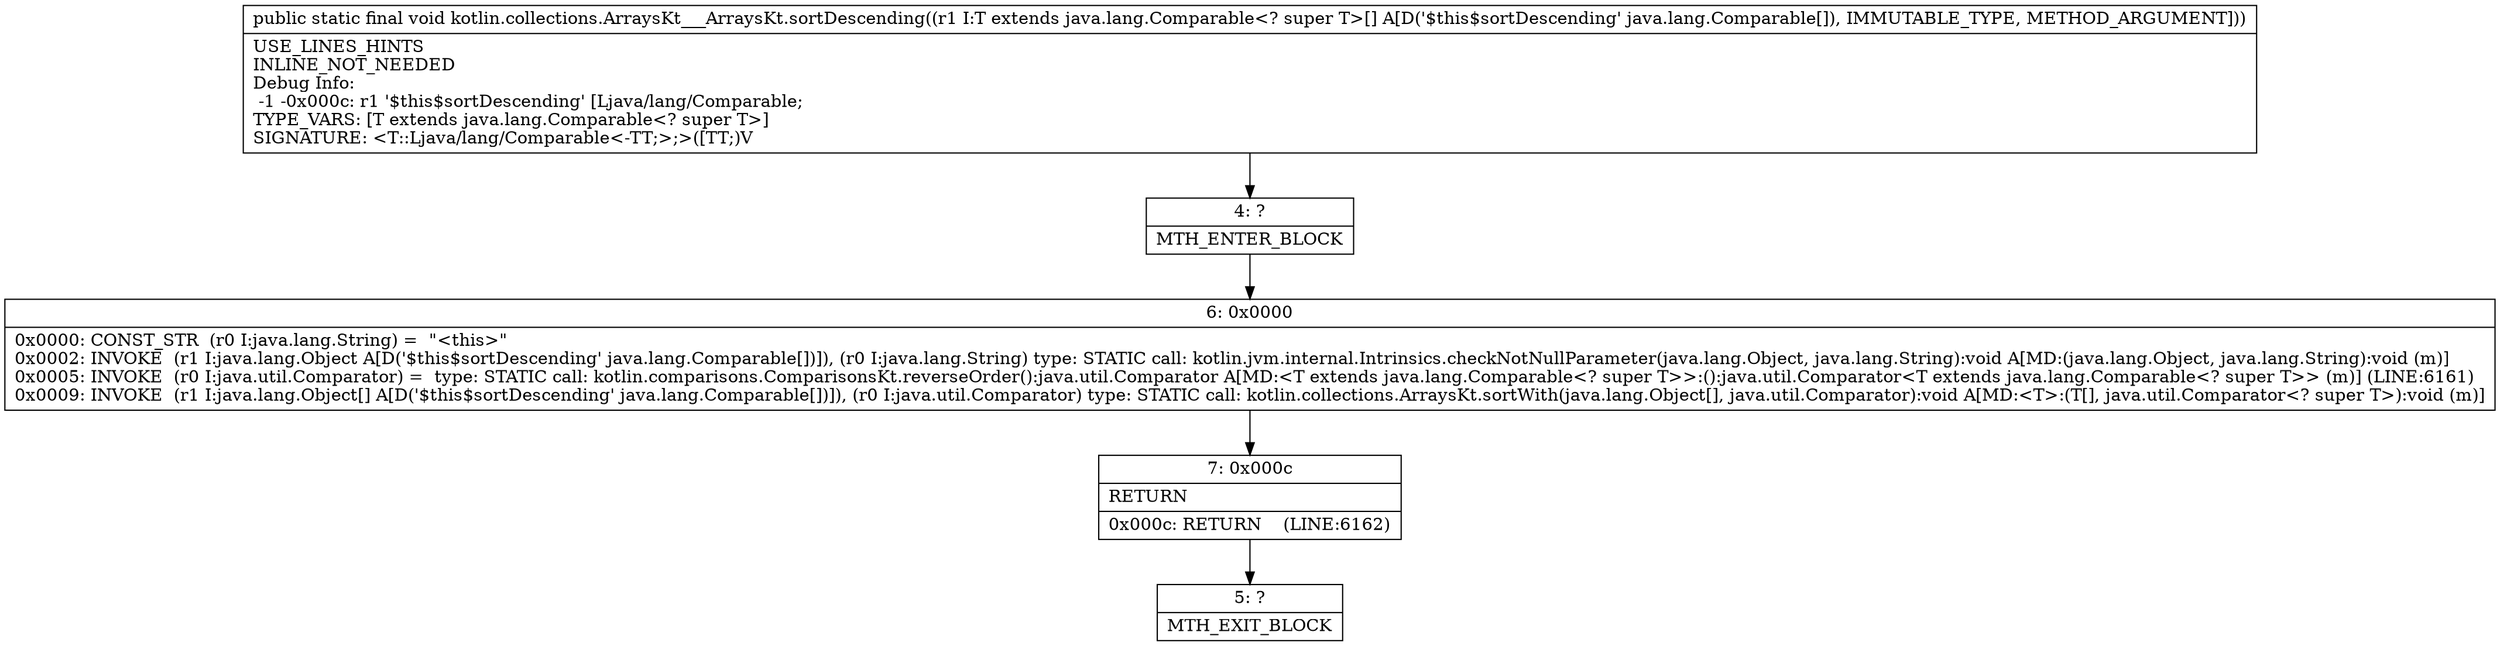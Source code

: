 digraph "CFG forkotlin.collections.ArraysKt___ArraysKt.sortDescending([Ljava\/lang\/Comparable;)V" {
Node_4 [shape=record,label="{4\:\ ?|MTH_ENTER_BLOCK\l}"];
Node_6 [shape=record,label="{6\:\ 0x0000|0x0000: CONST_STR  (r0 I:java.lang.String) =  \"\<this\>\" \l0x0002: INVOKE  (r1 I:java.lang.Object A[D('$this$sortDescending' java.lang.Comparable[])]), (r0 I:java.lang.String) type: STATIC call: kotlin.jvm.internal.Intrinsics.checkNotNullParameter(java.lang.Object, java.lang.String):void A[MD:(java.lang.Object, java.lang.String):void (m)]\l0x0005: INVOKE  (r0 I:java.util.Comparator) =  type: STATIC call: kotlin.comparisons.ComparisonsKt.reverseOrder():java.util.Comparator A[MD:\<T extends java.lang.Comparable\<? super T\>\>:():java.util.Comparator\<T extends java.lang.Comparable\<? super T\>\> (m)] (LINE:6161)\l0x0009: INVOKE  (r1 I:java.lang.Object[] A[D('$this$sortDescending' java.lang.Comparable[])]), (r0 I:java.util.Comparator) type: STATIC call: kotlin.collections.ArraysKt.sortWith(java.lang.Object[], java.util.Comparator):void A[MD:\<T\>:(T[], java.util.Comparator\<? super T\>):void (m)]\l}"];
Node_7 [shape=record,label="{7\:\ 0x000c|RETURN\l|0x000c: RETURN    (LINE:6162)\l}"];
Node_5 [shape=record,label="{5\:\ ?|MTH_EXIT_BLOCK\l}"];
MethodNode[shape=record,label="{public static final void kotlin.collections.ArraysKt___ArraysKt.sortDescending((r1 I:T extends java.lang.Comparable\<? super T\>[] A[D('$this$sortDescending' java.lang.Comparable[]), IMMUTABLE_TYPE, METHOD_ARGUMENT]))  | USE_LINES_HINTS\lINLINE_NOT_NEEDED\lDebug Info:\l  \-1 \-0x000c: r1 '$this$sortDescending' [Ljava\/lang\/Comparable;\lTYPE_VARS: [T extends java.lang.Comparable\<? super T\>]\lSIGNATURE: \<T::Ljava\/lang\/Comparable\<\-TT;\>;\>([TT;)V\l}"];
MethodNode -> Node_4;Node_4 -> Node_6;
Node_6 -> Node_7;
Node_7 -> Node_5;
}

